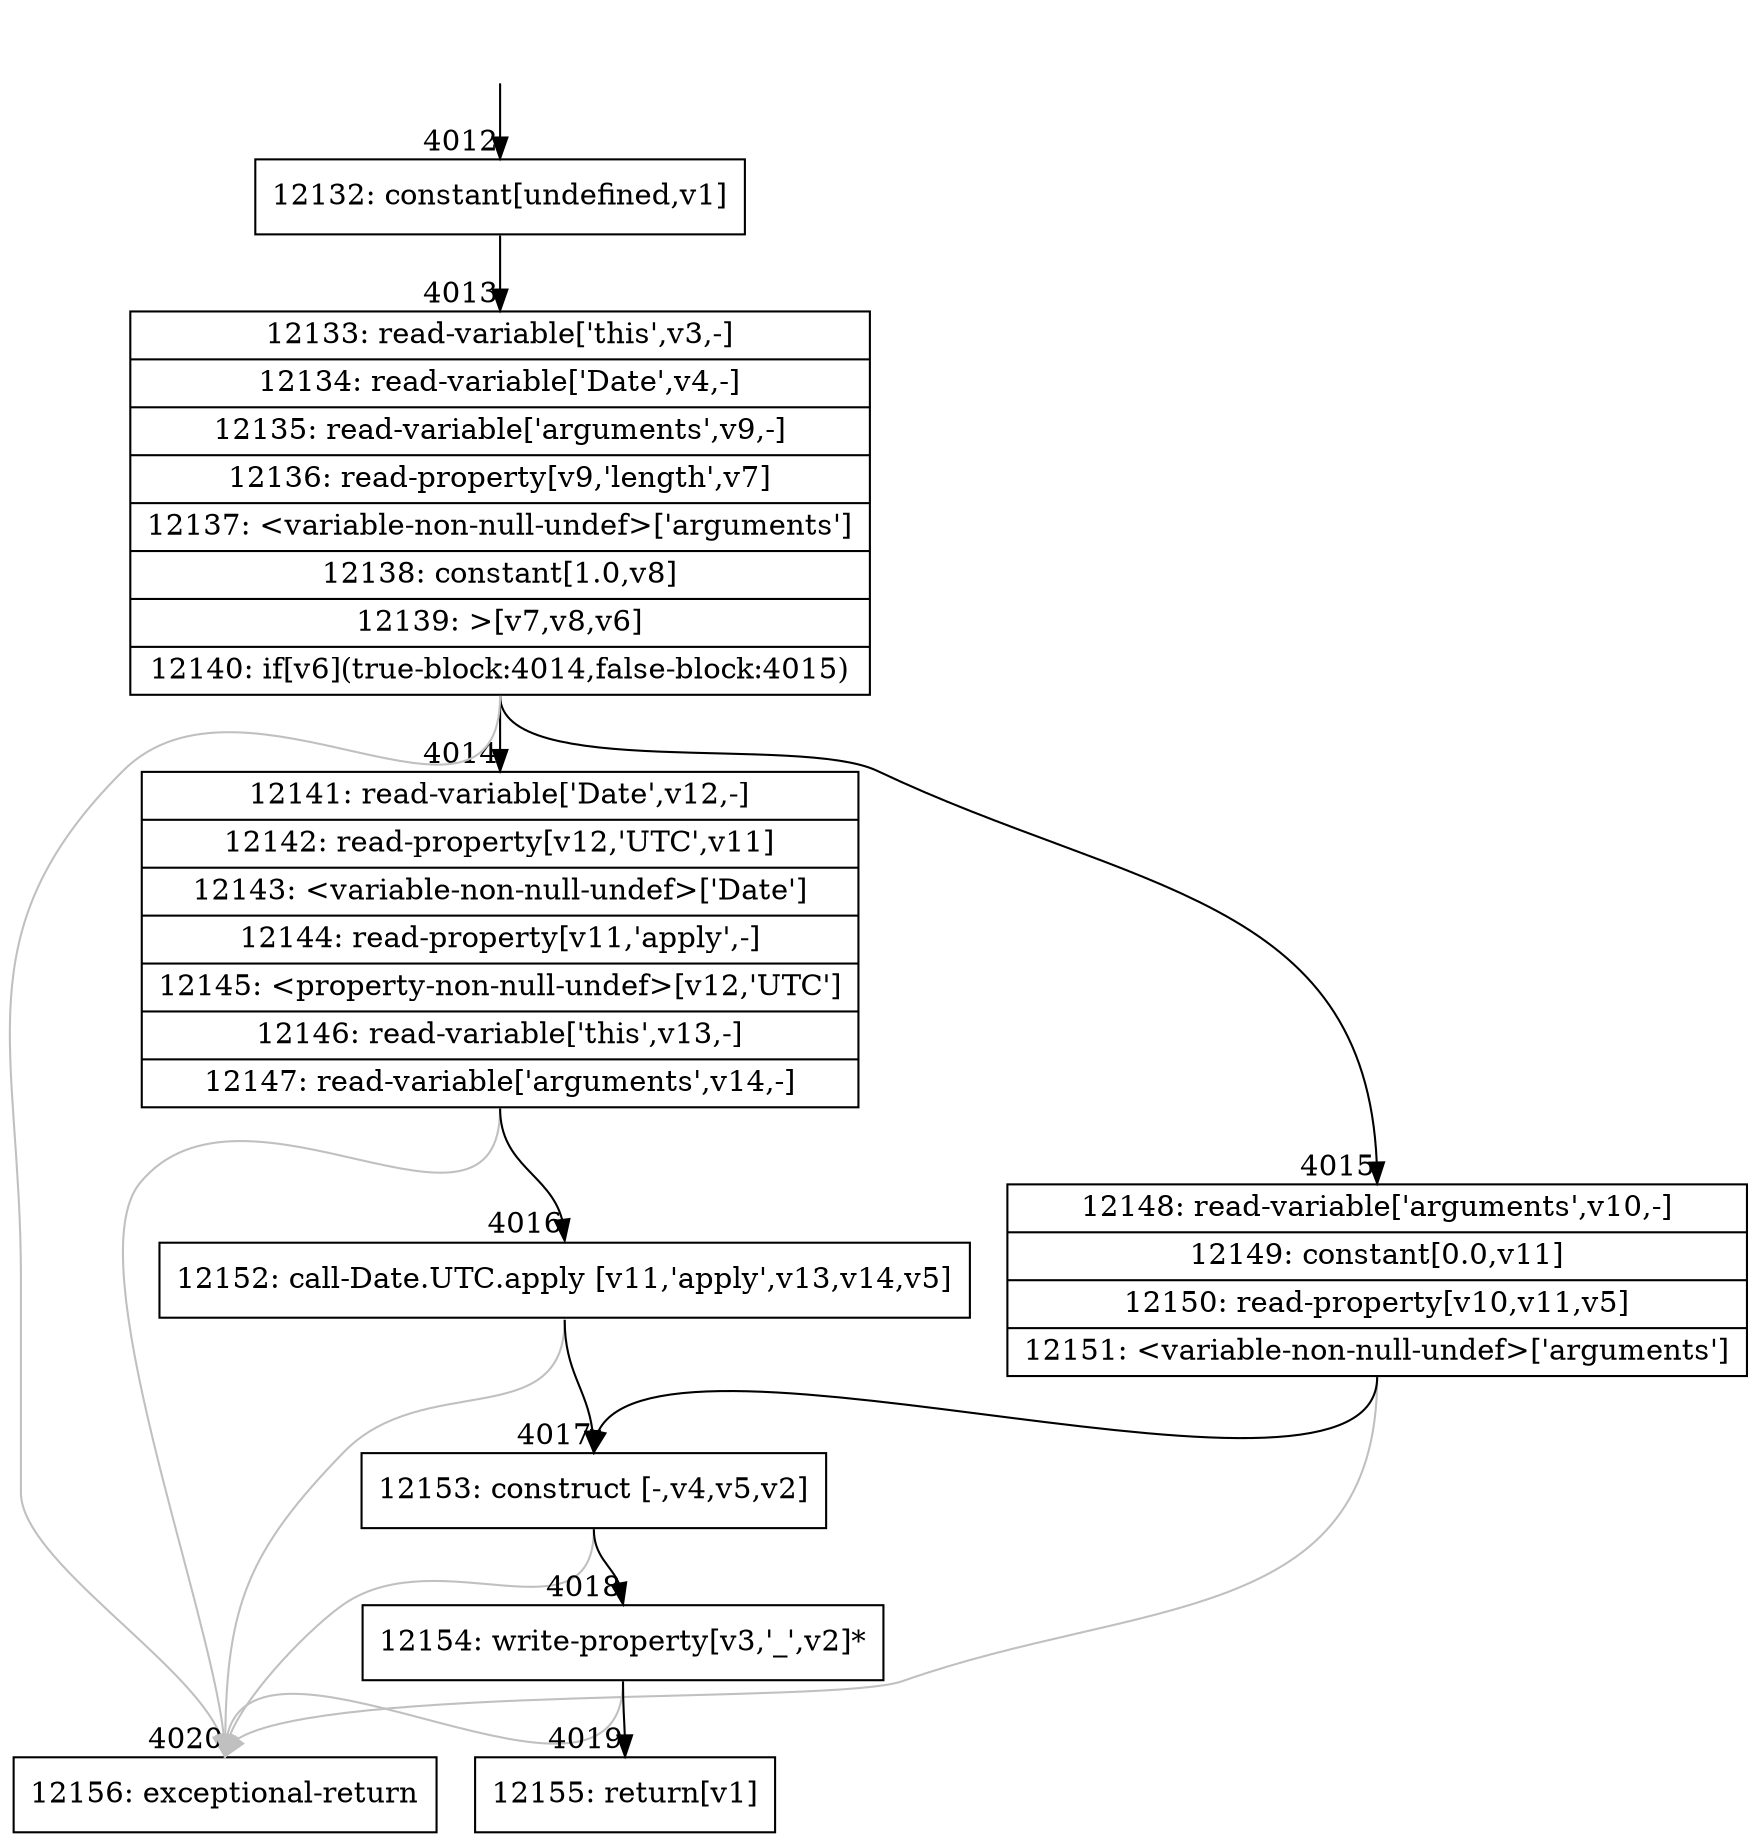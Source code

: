 digraph {
rankdir="TD"
BB_entry361[shape=none,label=""];
BB_entry361 -> BB4012 [tailport=s, headport=n, headlabel="    4012"]
BB4012 [shape=record label="{12132: constant[undefined,v1]}" ] 
BB4012 -> BB4013 [tailport=s, headport=n, headlabel="      4013"]
BB4013 [shape=record label="{12133: read-variable['this',v3,-]|12134: read-variable['Date',v4,-]|12135: read-variable['arguments',v9,-]|12136: read-property[v9,'length',v7]|12137: \<variable-non-null-undef\>['arguments']|12138: constant[1.0,v8]|12139: \>[v7,v8,v6]|12140: if[v6](true-block:4014,false-block:4015)}" ] 
BB4013 -> BB4014 [tailport=s, headport=n, headlabel="      4014"]
BB4013 -> BB4015 [tailport=s, headport=n, headlabel="      4015"]
BB4013 -> BB4020 [tailport=s, headport=n, color=gray, headlabel="      4020"]
BB4014 [shape=record label="{12141: read-variable['Date',v12,-]|12142: read-property[v12,'UTC',v11]|12143: \<variable-non-null-undef\>['Date']|12144: read-property[v11,'apply',-]|12145: \<property-non-null-undef\>[v12,'UTC']|12146: read-variable['this',v13,-]|12147: read-variable['arguments',v14,-]}" ] 
BB4014 -> BB4016 [tailport=s, headport=n, headlabel="      4016"]
BB4014 -> BB4020 [tailport=s, headport=n, color=gray]
BB4015 [shape=record label="{12148: read-variable['arguments',v10,-]|12149: constant[0.0,v11]|12150: read-property[v10,v11,v5]|12151: \<variable-non-null-undef\>['arguments']}" ] 
BB4015 -> BB4017 [tailport=s, headport=n, headlabel="      4017"]
BB4015 -> BB4020 [tailport=s, headport=n, color=gray]
BB4016 [shape=record label="{12152: call-Date.UTC.apply [v11,'apply',v13,v14,v5]}" ] 
BB4016 -> BB4017 [tailport=s, headport=n]
BB4016 -> BB4020 [tailport=s, headport=n, color=gray]
BB4017 [shape=record label="{12153: construct [-,v4,v5,v2]}" ] 
BB4017 -> BB4018 [tailport=s, headport=n, headlabel="      4018"]
BB4017 -> BB4020 [tailport=s, headport=n, color=gray]
BB4018 [shape=record label="{12154: write-property[v3,'_',v2]*}" ] 
BB4018 -> BB4019 [tailport=s, headport=n, headlabel="      4019"]
BB4018 -> BB4020 [tailport=s, headport=n, color=gray]
BB4019 [shape=record label="{12155: return[v1]}" ] 
BB4020 [shape=record label="{12156: exceptional-return}" ] 
//#$~ 2332
}
